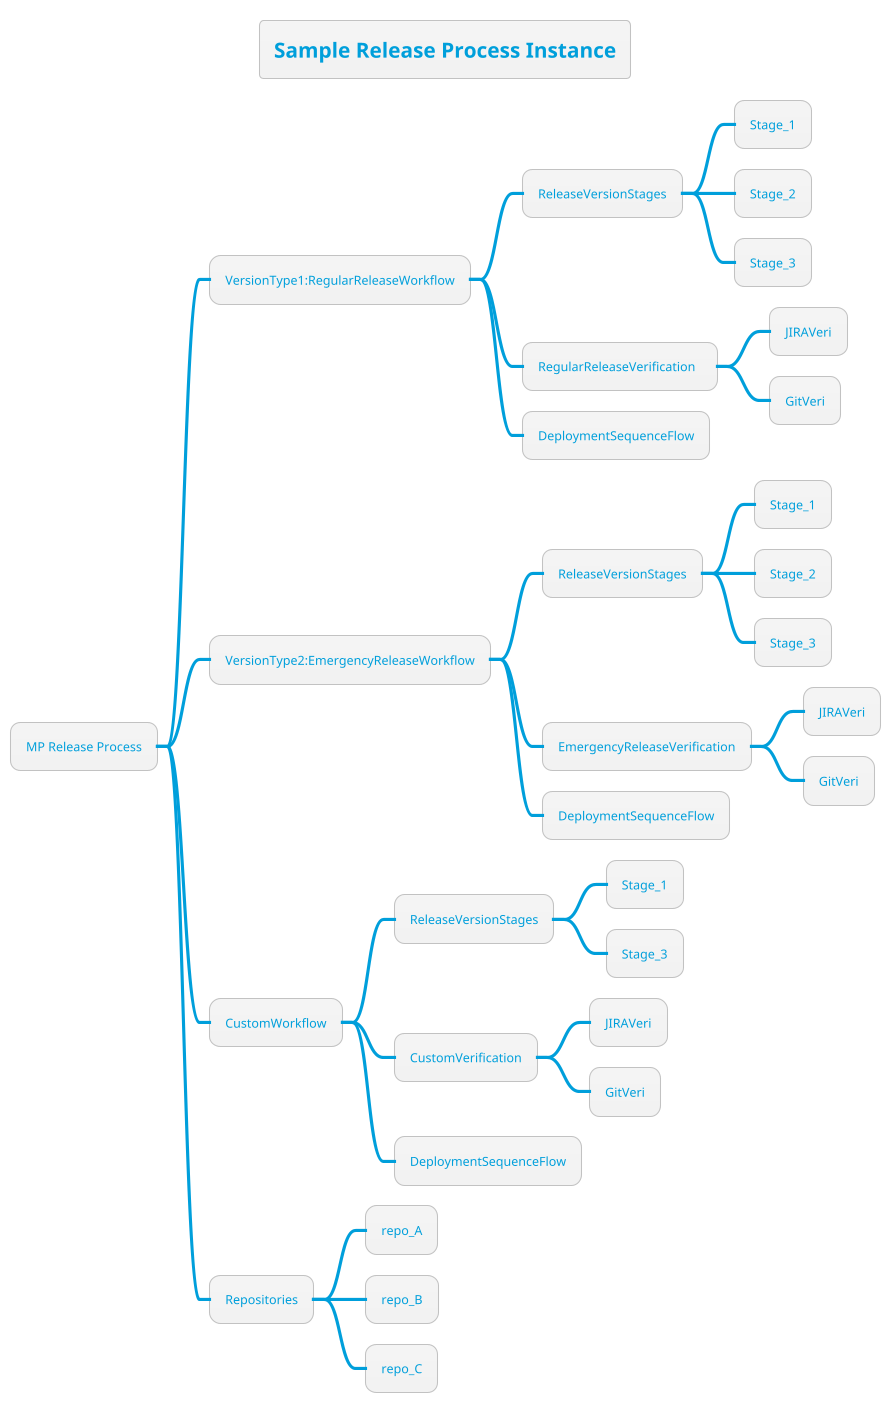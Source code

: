 @startmindmap

!theme bluegray
skinparam FooterFontColor black
skinparam DatabaseFontColor #007faf
skinparam ClassFontColor black
skinparam ClassBackgroundColor #d2d2d2

title Sample Release Process Instance

* MP Release Process
** VersionType1:RegularReleaseWorkflow
*** ReleaseVersionStages
**** Stage_1
**** Stage_2
**** Stage_3
*** RegularReleaseVerification  
**** JIRAVeri
**** GitVeri
*** DeploymentSequenceFlow
** VersionType2:EmergencyReleaseWorkflow
*** ReleaseVersionStages
**** Stage_1
**** Stage_2
**** Stage_3
*** EmergencyReleaseVerification
**** JIRAVeri
**** GitVeri
*** DeploymentSequenceFlow
** CustomWorkflow
*** ReleaseVersionStages
**** Stage_1
**** Stage_3
*** CustomVerification
**** JIRAVeri
**** GitVeri
*** DeploymentSequenceFlow
** Repositories
*** repo_A
*** repo_B
*** repo_C

@endmindmap